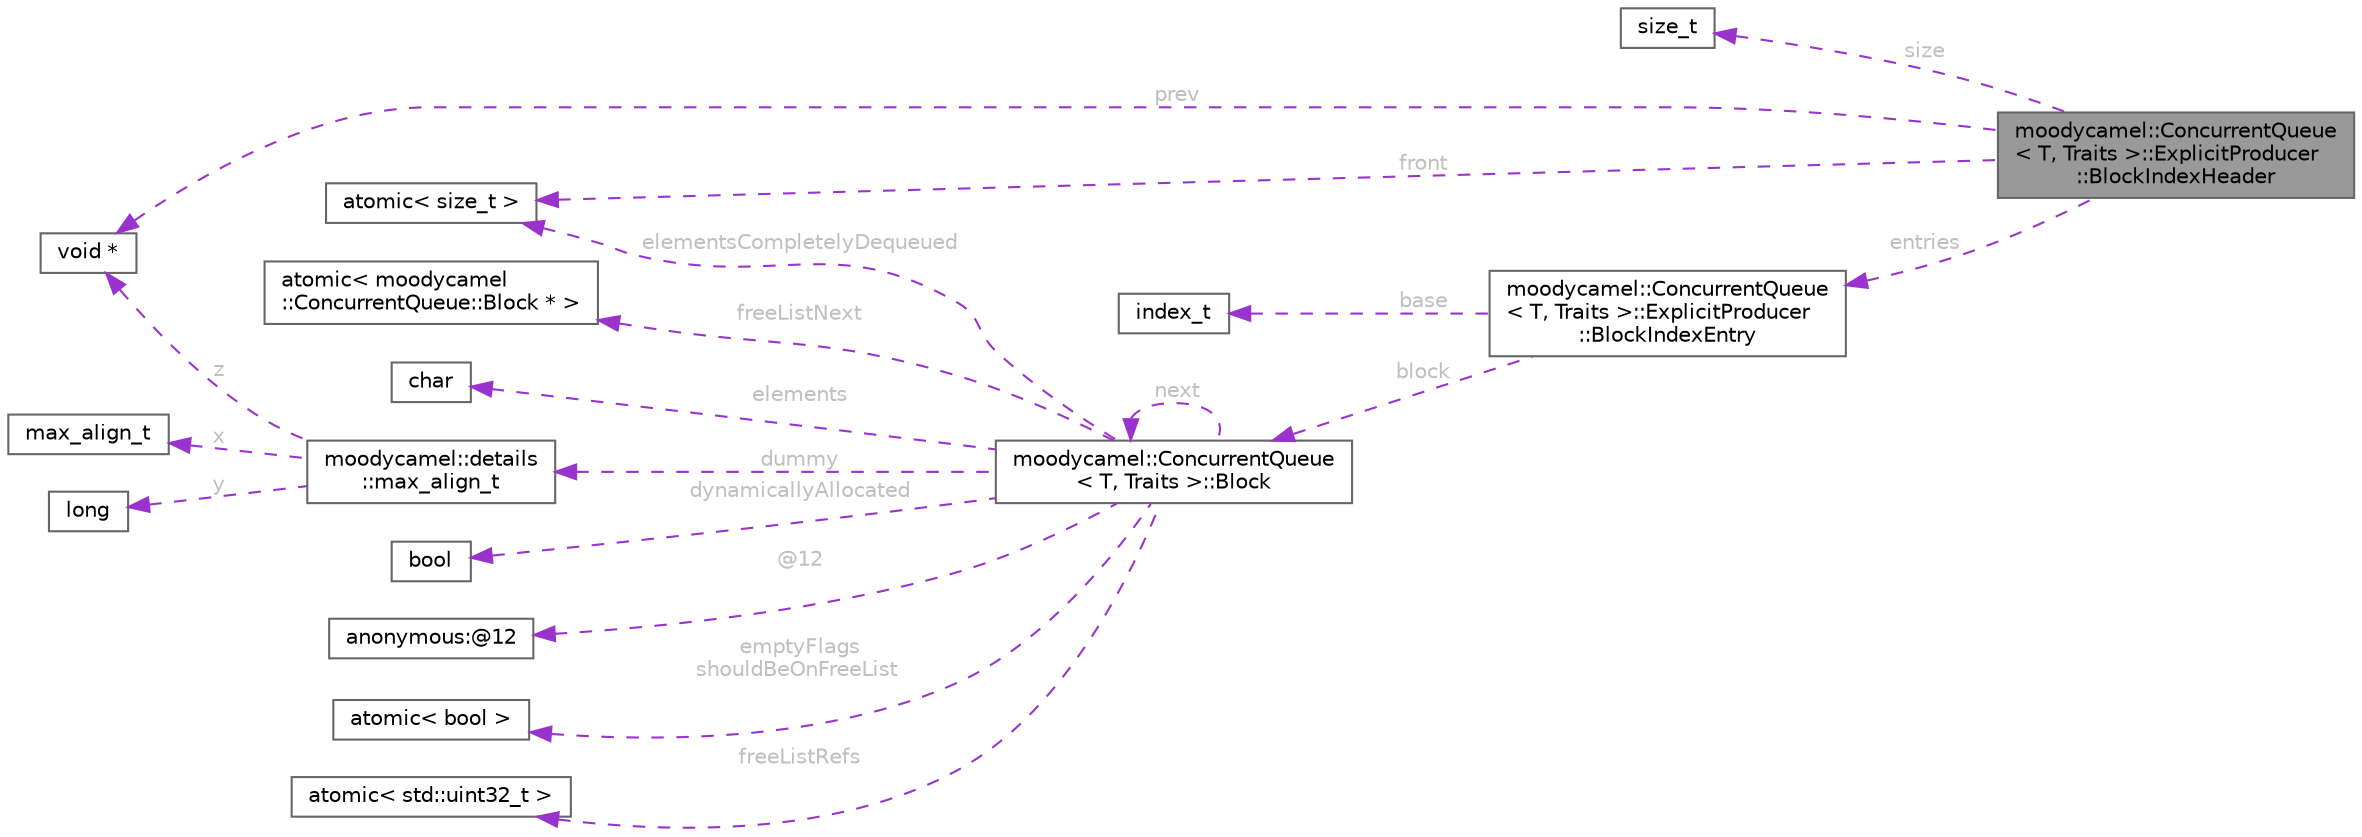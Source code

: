 digraph "moodycamel::ConcurrentQueue&lt; T, Traits &gt;::ExplicitProducer::BlockIndexHeader"
{
 // INTERACTIVE_SVG=YES
 // LATEX_PDF_SIZE
  bgcolor="transparent";
  edge [fontname=Helvetica,fontsize=10,labelfontname=Helvetica,labelfontsize=10];
  node [fontname=Helvetica,fontsize=10,shape=box,height=0.2,width=0.4];
  rankdir="LR";
  Node1 [id="Node000001",label="moodycamel::ConcurrentQueue\l\< T, Traits \>::ExplicitProducer\l::BlockIndexHeader",height=0.2,width=0.4,color="gray40", fillcolor="grey60", style="filled", fontcolor="black",tooltip=" "];
  Node2 -> Node1 [id="edge1_Node000001_Node000002",dir="back",color="darkorchid3",style="dashed",tooltip=" ",label=" size",fontcolor="grey" ];
  Node2 [id="Node000002",label="size_t",height=0.2,width=0.4,color="gray40", fillcolor="white", style="filled",tooltip=" "];
  Node3 -> Node1 [id="edge2_Node000001_Node000003",dir="back",color="darkorchid3",style="dashed",tooltip=" ",label=" front",fontcolor="grey" ];
  Node3 [id="Node000003",label="atomic\< size_t \>",height=0.2,width=0.4,color="gray40", fillcolor="white", style="filled",tooltip=" "];
  Node4 -> Node1 [id="edge3_Node000001_Node000004",dir="back",color="darkorchid3",style="dashed",tooltip=" ",label=" entries",fontcolor="grey" ];
  Node4 [id="Node000004",label="moodycamel::ConcurrentQueue\l\< T, Traits \>::ExplicitProducer\l::BlockIndexEntry",height=0.2,width=0.4,color="gray40", fillcolor="white", style="filled",URL="$df/d6c/structmoodycamel_1_1ConcurrentQueue_1_1ExplicitProducer_1_1BlockIndexEntry.html",tooltip=" "];
  Node5 -> Node4 [id="edge4_Node000004_Node000005",dir="back",color="darkorchid3",style="dashed",tooltip=" ",label=" base",fontcolor="grey" ];
  Node5 [id="Node000005",label="index_t",height=0.2,width=0.4,color="gray40", fillcolor="white", style="filled",tooltip=" "];
  Node6 -> Node4 [id="edge5_Node000004_Node000006",dir="back",color="darkorchid3",style="dashed",tooltip=" ",label=" block",fontcolor="grey" ];
  Node6 [id="Node000006",label="moodycamel::ConcurrentQueue\l\< T, Traits \>::Block",height=0.2,width=0.4,color="gray40", fillcolor="white", style="filled",URL="$dc/dde/structmoodycamel_1_1ConcurrentQueue_1_1Block.html",tooltip=" "];
  Node7 -> Node6 [id="edge6_Node000006_Node000007",dir="back",color="darkorchid3",style="dashed",tooltip=" ",label=" elements",fontcolor="grey" ];
  Node7 [id="Node000007",label="char",height=0.2,width=0.4,color="gray40", fillcolor="white", style="filled",tooltip=" "];
  Node8 -> Node6 [id="edge7_Node000006_Node000008",dir="back",color="darkorchid3",style="dashed",tooltip=" ",label=" dummy",fontcolor="grey" ];
  Node8 [id="Node000008",label="moodycamel::details\l::max_align_t",height=0.2,width=0.4,color="gray40", fillcolor="white", style="filled",URL="$d9/d3b/unionmoodycamel_1_1details_1_1max__align__t.html",tooltip=" "];
  Node9 -> Node8 [id="edge8_Node000008_Node000009",dir="back",color="darkorchid3",style="dashed",tooltip=" ",label=" x",fontcolor="grey" ];
  Node9 [id="Node000009",label="max_align_t",height=0.2,width=0.4,color="gray40", fillcolor="white", style="filled",tooltip=" "];
  Node10 -> Node8 [id="edge9_Node000008_Node000010",dir="back",color="darkorchid3",style="dashed",tooltip=" ",label=" y",fontcolor="grey" ];
  Node10 [id="Node000010",label="long",height=0.2,width=0.4,color="gray40", fillcolor="white", style="filled",tooltip=" "];
  Node11 -> Node8 [id="edge10_Node000008_Node000011",dir="back",color="darkorchid3",style="dashed",tooltip=" ",label=" z",fontcolor="grey" ];
  Node11 [id="Node000011",label="void *",height=0.2,width=0.4,color="gray40", fillcolor="white", style="filled",tooltip=" "];
  Node12 -> Node6 [id="edge11_Node000006_Node000012",dir="back",color="darkorchid3",style="dashed",tooltip=" ",label=" @12",fontcolor="grey" ];
  Node12 [id="Node000012",label="anonymous:@12",height=0.2,width=0.4,color="gray40", fillcolor="white", style="filled",tooltip=" "];
  Node6 -> Node6 [id="edge12_Node000006_Node000006",dir="back",color="darkorchid3",style="dashed",tooltip=" ",label=" next",fontcolor="grey" ];
  Node3 -> Node6 [id="edge13_Node000006_Node000003",dir="back",color="darkorchid3",style="dashed",tooltip=" ",label=" elementsCompletelyDequeued",fontcolor="grey" ];
  Node13 -> Node6 [id="edge14_Node000006_Node000013",dir="back",color="darkorchid3",style="dashed",tooltip=" ",label=" emptyFlags\nshouldBeOnFreeList",fontcolor="grey" ];
  Node13 [id="Node000013",label="atomic\< bool \>",height=0.2,width=0.4,color="gray40", fillcolor="white", style="filled",tooltip=" "];
  Node14 -> Node6 [id="edge15_Node000006_Node000014",dir="back",color="darkorchid3",style="dashed",tooltip=" ",label=" freeListRefs",fontcolor="grey" ];
  Node14 [id="Node000014",label="atomic\< std::uint32_t \>",height=0.2,width=0.4,color="gray40", fillcolor="white", style="filled",tooltip=" "];
  Node15 -> Node6 [id="edge16_Node000006_Node000015",dir="back",color="darkorchid3",style="dashed",tooltip=" ",label=" freeListNext",fontcolor="grey" ];
  Node15 [id="Node000015",label="atomic\< moodycamel\l::ConcurrentQueue::Block * \>",height=0.2,width=0.4,color="gray40", fillcolor="white", style="filled",tooltip=" "];
  Node16 -> Node6 [id="edge17_Node000006_Node000016",dir="back",color="darkorchid3",style="dashed",tooltip=" ",label=" dynamicallyAllocated",fontcolor="grey" ];
  Node16 [id="Node000016",label="bool",height=0.2,width=0.4,color="gray40", fillcolor="white", style="filled",tooltip=" "];
  Node11 -> Node1 [id="edge18_Node000001_Node000011",dir="back",color="darkorchid3",style="dashed",tooltip=" ",label=" prev",fontcolor="grey" ];
}
